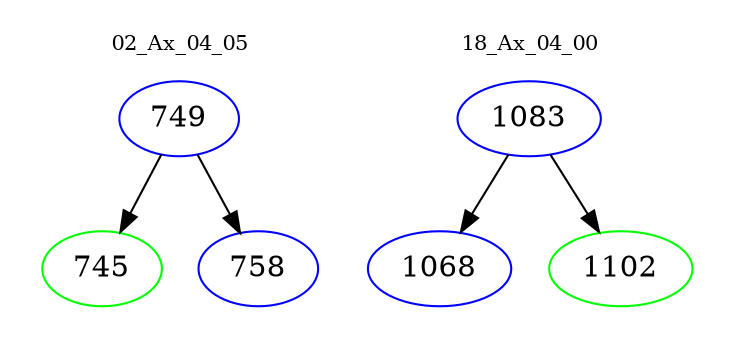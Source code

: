 digraph{
subgraph cluster_0 {
color = white
label = "02_Ax_04_05";
fontsize=10;
T0_749 [label="749", color="blue"]
T0_749 -> T0_745 [color="black"]
T0_745 [label="745", color="green"]
T0_749 -> T0_758 [color="black"]
T0_758 [label="758", color="blue"]
}
subgraph cluster_1 {
color = white
label = "18_Ax_04_00";
fontsize=10;
T1_1083 [label="1083", color="blue"]
T1_1083 -> T1_1068 [color="black"]
T1_1068 [label="1068", color="blue"]
T1_1083 -> T1_1102 [color="black"]
T1_1102 [label="1102", color="green"]
}
}
